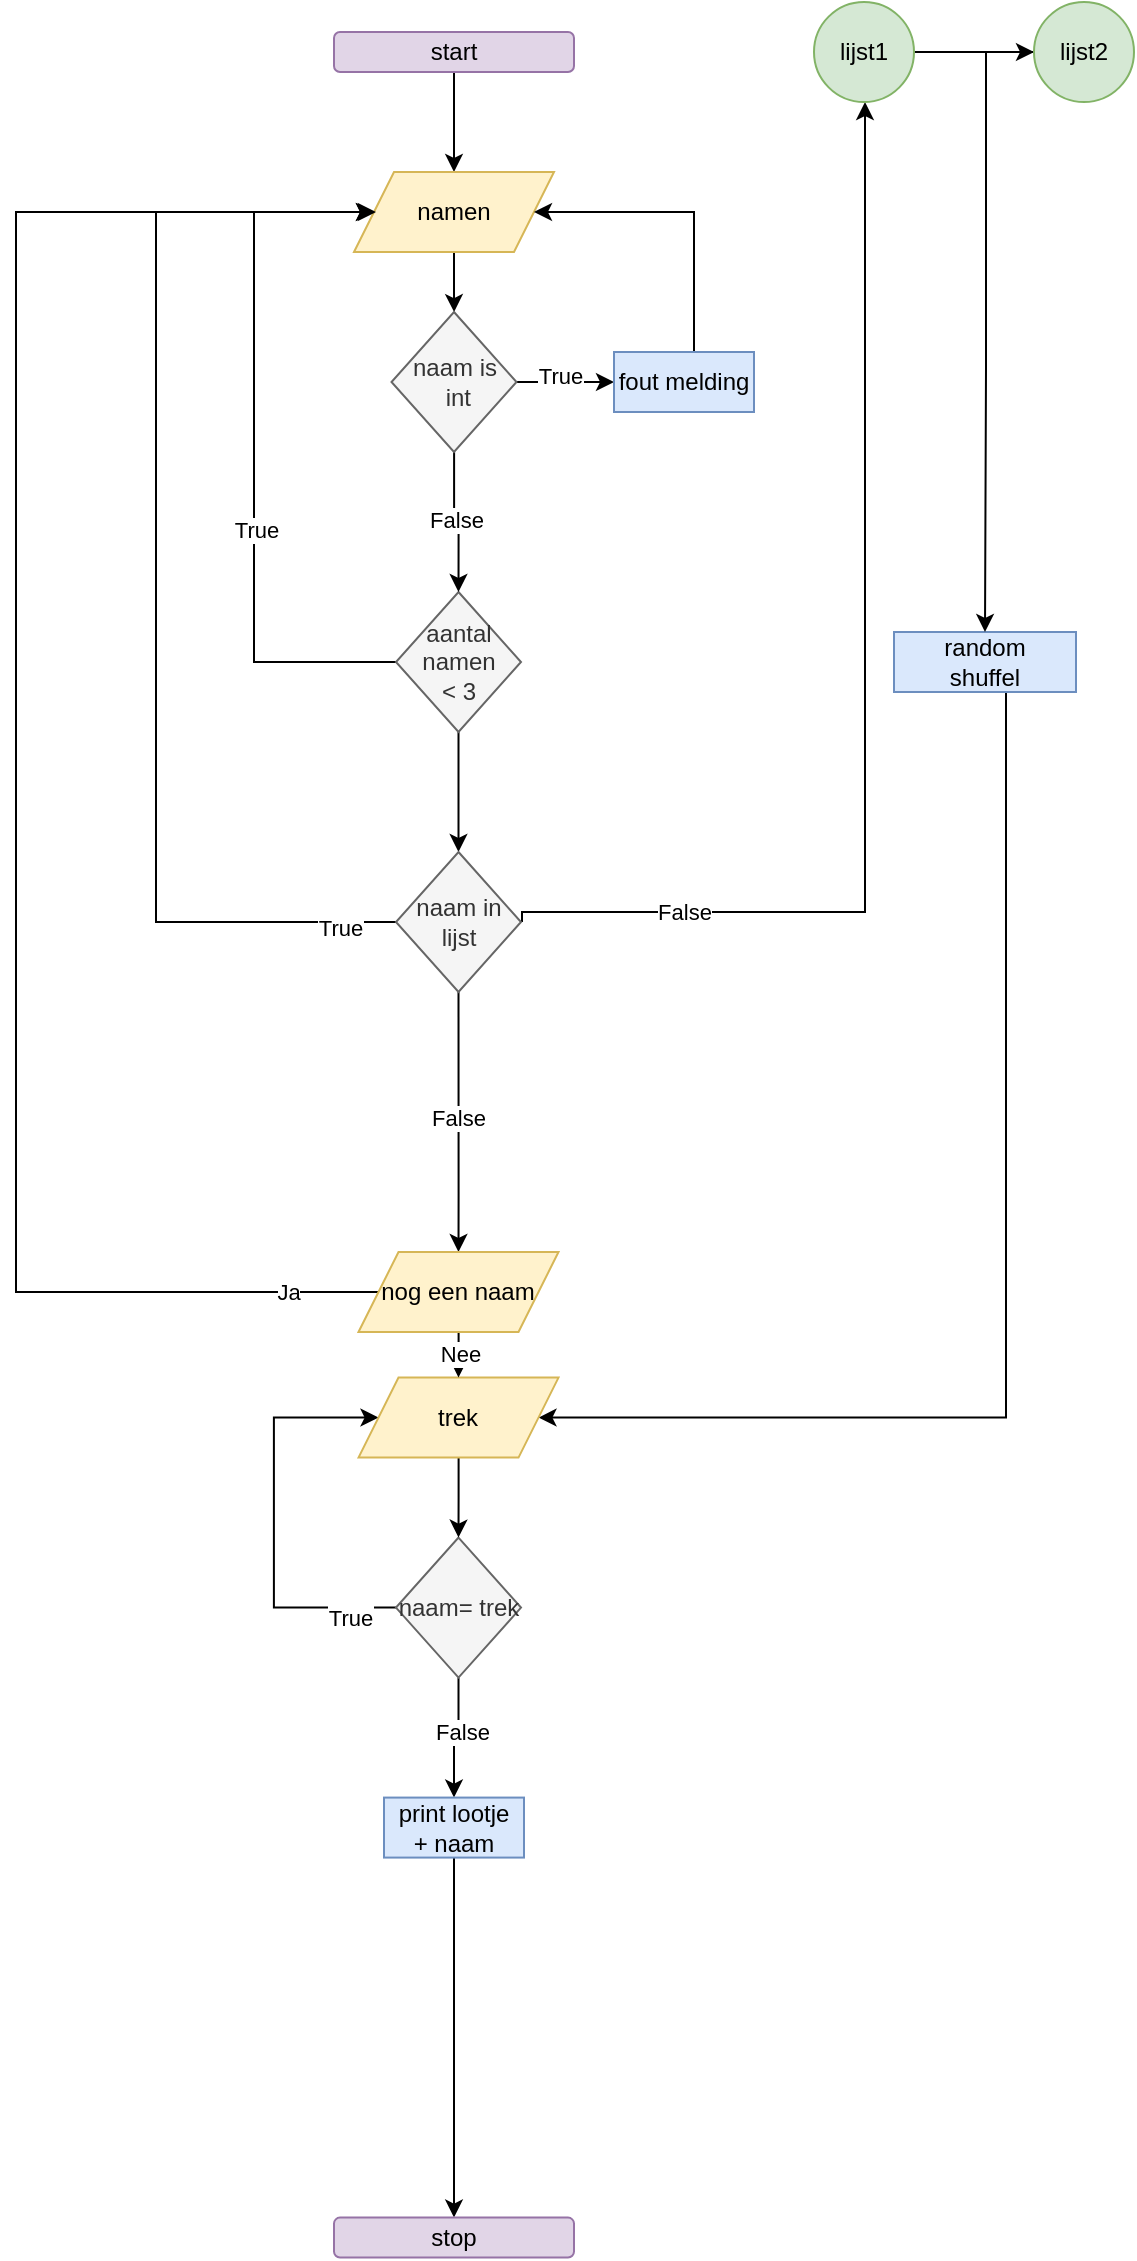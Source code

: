 <mxfile version="26.0.5">
  <diagram name="Pagina-1" id="k3vrXkIA9bV64kqaDmcU">
    <mxGraphModel dx="643" dy="347" grid="1" gridSize="10" guides="1" tooltips="1" connect="1" arrows="1" fold="1" page="1" pageScale="1" pageWidth="827" pageHeight="1169" math="0" shadow="0">
      <root>
        <mxCell id="0" />
        <mxCell id="1" parent="0" />
        <mxCell id="FBNQT48soNXiwn7uXMfq-3" style="edgeStyle=orthogonalEdgeStyle;rounded=0;orthogonalLoop=1;jettySize=auto;html=1;" parent="1" source="FBNQT48soNXiwn7uXMfq-1" target="FBNQT48soNXiwn7uXMfq-4" edge="1">
          <mxGeometry relative="1" as="geometry">
            <mxPoint x="380" y="260" as="targetPoint" />
          </mxGeometry>
        </mxCell>
        <mxCell id="FBNQT48soNXiwn7uXMfq-1" value="start" style="rounded=1;whiteSpace=wrap;html=1;fillColor=#e1d5e7;strokeColor=#9673a6;" parent="1" vertex="1">
          <mxGeometry x="320" y="180" width="120" height="20" as="geometry" />
        </mxCell>
        <mxCell id="FBNQT48soNXiwn7uXMfq-5" style="edgeStyle=orthogonalEdgeStyle;rounded=0;orthogonalLoop=1;jettySize=auto;html=1;" parent="1" source="FBNQT48soNXiwn7uXMfq-4" target="FBNQT48soNXiwn7uXMfq-24" edge="1">
          <mxGeometry relative="1" as="geometry">
            <mxPoint x="380" y="320" as="targetPoint" />
          </mxGeometry>
        </mxCell>
        <mxCell id="FBNQT48soNXiwn7uXMfq-4" value="namen" style="shape=parallelogram;perimeter=parallelogramPerimeter;whiteSpace=wrap;html=1;fixedSize=1;fillColor=#fff2cc;strokeColor=#d6b656;" parent="1" vertex="1">
          <mxGeometry x="330" y="250" width="100" height="40" as="geometry" />
        </mxCell>
        <mxCell id="FBNQT48soNXiwn7uXMfq-8" style="edgeStyle=orthogonalEdgeStyle;rounded=0;orthogonalLoop=1;jettySize=auto;html=1;entryX=0.5;entryY=1;entryDx=0;entryDy=0;exitX=1;exitY=0.5;exitDx=0;exitDy=0;" parent="1" edge="1">
          <mxGeometry relative="1" as="geometry">
            <mxPoint x="414" y="625" as="sourcePoint" />
            <mxPoint x="585.5" y="215" as="targetPoint" />
            <Array as="points">
              <mxPoint x="414.5" y="620" />
              <mxPoint x="585.5" y="620" />
            </Array>
          </mxGeometry>
        </mxCell>
        <mxCell id="FBNQT48soNXiwn7uXMfq-22" value="False" style="edgeLabel;html=1;align=center;verticalAlign=middle;resizable=0;points=[];" parent="FBNQT48soNXiwn7uXMfq-8" vertex="1" connectable="0">
          <mxGeometry x="-0.51" y="3" relative="1" as="geometry">
            <mxPoint x="-57" y="3" as="offset" />
          </mxGeometry>
        </mxCell>
        <mxCell id="FBNQT48soNXiwn7uXMfq-40" style="edgeStyle=orthogonalEdgeStyle;rounded=0;orthogonalLoop=1;jettySize=auto;html=1;entryX=0;entryY=0.5;entryDx=0;entryDy=0;" parent="1" source="FBNQT48soNXiwn7uXMfq-9" target="FBNQT48soNXiwn7uXMfq-4" edge="1">
          <mxGeometry relative="1" as="geometry">
            <Array as="points">
              <mxPoint x="280" y="495" />
              <mxPoint x="280" y="270" />
            </Array>
          </mxGeometry>
        </mxCell>
        <mxCell id="NdRPjQpu_pQKMl-yt1kw-2" value="True" style="edgeLabel;html=1;align=center;verticalAlign=middle;resizable=0;points=[];" vertex="1" connectable="0" parent="FBNQT48soNXiwn7uXMfq-40">
          <mxGeometry x="-0.227" y="-1" relative="1" as="geometry">
            <mxPoint as="offset" />
          </mxGeometry>
        </mxCell>
        <mxCell id="NdRPjQpu_pQKMl-yt1kw-8" style="edgeStyle=orthogonalEdgeStyle;rounded=0;orthogonalLoop=1;jettySize=auto;html=1;entryX=0.5;entryY=0;entryDx=0;entryDy=0;" edge="1" parent="1" source="FBNQT48soNXiwn7uXMfq-9" target="r_BC0qLnN4V1Snk0VYc_-1">
          <mxGeometry relative="1" as="geometry" />
        </mxCell>
        <mxCell id="FBNQT48soNXiwn7uXMfq-9" value="aantal namen&lt;div&gt;&amp;lt; 3&lt;/div&gt;" style="rhombus;whiteSpace=wrap;html=1;fillColor=#f5f5f5;fontColor=#333333;strokeColor=#666666;" parent="1" vertex="1">
          <mxGeometry x="351" y="460" width="62.5" height="70" as="geometry" />
        </mxCell>
        <mxCell id="FBNQT48soNXiwn7uXMfq-33" style="edgeStyle=orthogonalEdgeStyle;rounded=0;orthogonalLoop=1;jettySize=auto;html=1;" parent="1" source="FBNQT48soNXiwn7uXMfq-24" target="FBNQT48soNXiwn7uXMfq-28" edge="1">
          <mxGeometry relative="1" as="geometry" />
        </mxCell>
        <mxCell id="FBNQT48soNXiwn7uXMfq-35" value="True" style="edgeLabel;html=1;align=center;verticalAlign=middle;resizable=0;points=[];" parent="FBNQT48soNXiwn7uXMfq-33" vertex="1" connectable="0">
          <mxGeometry x="-0.117" y="3" relative="1" as="geometry">
            <mxPoint as="offset" />
          </mxGeometry>
        </mxCell>
        <mxCell id="FBNQT48soNXiwn7uXMfq-36" style="edgeStyle=orthogonalEdgeStyle;rounded=0;orthogonalLoop=1;jettySize=auto;html=1;entryX=0.5;entryY=0;entryDx=0;entryDy=0;" parent="1" source="FBNQT48soNXiwn7uXMfq-24" target="FBNQT48soNXiwn7uXMfq-9" edge="1">
          <mxGeometry relative="1" as="geometry" />
        </mxCell>
        <mxCell id="FBNQT48soNXiwn7uXMfq-37" value="False" style="edgeLabel;html=1;align=center;verticalAlign=middle;resizable=0;points=[];" parent="FBNQT48soNXiwn7uXMfq-36" vertex="1" connectable="0">
          <mxGeometry x="-0.021" y="1" relative="1" as="geometry">
            <mxPoint as="offset" />
          </mxGeometry>
        </mxCell>
        <mxCell id="FBNQT48soNXiwn7uXMfq-24" value="naam is&lt;div&gt;&amp;nbsp;int&lt;/div&gt;" style="rhombus;whiteSpace=wrap;html=1;fillColor=#f5f5f5;fontColor=#333333;strokeColor=#666666;" parent="1" vertex="1">
          <mxGeometry x="348.75" y="320" width="62.5" height="70" as="geometry" />
        </mxCell>
        <mxCell id="FBNQT48soNXiwn7uXMfq-34" style="edgeStyle=orthogonalEdgeStyle;rounded=0;orthogonalLoop=1;jettySize=auto;html=1;entryX=1;entryY=0.5;entryDx=0;entryDy=0;" parent="1" source="FBNQT48soNXiwn7uXMfq-28" target="FBNQT48soNXiwn7uXMfq-4" edge="1">
          <mxGeometry relative="1" as="geometry">
            <Array as="points">
              <mxPoint x="500" y="270" />
            </Array>
          </mxGeometry>
        </mxCell>
        <mxCell id="FBNQT48soNXiwn7uXMfq-28" value="fout melding" style="rounded=0;whiteSpace=wrap;html=1;fillColor=#dae8fc;strokeColor=#6c8ebf;" parent="1" vertex="1">
          <mxGeometry x="460" y="340" width="70" height="30" as="geometry" />
        </mxCell>
        <mxCell id="NdRPjQpu_pQKMl-yt1kw-5" style="edgeStyle=orthogonalEdgeStyle;rounded=0;orthogonalLoop=1;jettySize=auto;html=1;exitX=1;exitY=0.5;exitDx=0;exitDy=0;entryX=0;entryY=0.5;entryDx=0;entryDy=0;" edge="1" parent="1" source="FBNQT48soNXiwn7uXMfq-29" target="r_BC0qLnN4V1Snk0VYc_-3">
          <mxGeometry relative="1" as="geometry">
            <mxPoint x="620" y="190" as="targetPoint" />
          </mxGeometry>
        </mxCell>
        <mxCell id="FBNQT48soNXiwn7uXMfq-29" value="lijst1" style="ellipse;whiteSpace=wrap;html=1;aspect=fixed;fillColor=#d5e8d4;strokeColor=#82b366;" parent="1" vertex="1">
          <mxGeometry x="560" y="165" width="50" height="50" as="geometry" />
        </mxCell>
        <mxCell id="Gl5G8OVVk4Xc4y8MYBrU-4" style="edgeStyle=orthogonalEdgeStyle;rounded=0;orthogonalLoop=1;jettySize=auto;html=1;entryX=1;entryY=0.5;entryDx=0;entryDy=0;" parent="1" source="FBNQT48soNXiwn7uXMfq-43" target="FBNQT48soNXiwn7uXMfq-56" edge="1">
          <mxGeometry relative="1" as="geometry">
            <Array as="points">
              <mxPoint x="656" y="873" />
            </Array>
          </mxGeometry>
        </mxCell>
        <mxCell id="FBNQT48soNXiwn7uXMfq-43" value="random&lt;div&gt;shuffel&lt;/div&gt;" style="rounded=0;whiteSpace=wrap;html=1;fillColor=#dae8fc;strokeColor=#6c8ebf;" parent="1" vertex="1">
          <mxGeometry x="600" y="480" width="91" height="30" as="geometry" />
        </mxCell>
        <mxCell id="FBNQT48soNXiwn7uXMfq-57" style="edgeStyle=orthogonalEdgeStyle;rounded=0;orthogonalLoop=1;jettySize=auto;html=1;exitX=0.5;exitY=1;exitDx=0;exitDy=0;entryX=0.5;entryY=0;entryDx=0;entryDy=0;" parent="1" source="r_BC0qLnN4V1Snk0VYc_-1" target="NdRPjQpu_pQKMl-yt1kw-14" edge="1">
          <mxGeometry relative="1" as="geometry">
            <mxPoint x="390" y="645" as="sourcePoint" />
            <Array as="points">
              <mxPoint x="382" y="760" />
              <mxPoint x="382" y="760" />
            </Array>
          </mxGeometry>
        </mxCell>
        <mxCell id="NdRPjQpu_pQKMl-yt1kw-11" value="False" style="edgeLabel;html=1;align=center;verticalAlign=middle;resizable=0;points=[];" vertex="1" connectable="0" parent="FBNQT48soNXiwn7uXMfq-57">
          <mxGeometry x="0.26" y="2" relative="1" as="geometry">
            <mxPoint x="-3" y="-19" as="offset" />
          </mxGeometry>
        </mxCell>
        <mxCell id="Gl5G8OVVk4Xc4y8MYBrU-2" style="edgeStyle=orthogonalEdgeStyle;rounded=0;orthogonalLoop=1;jettySize=auto;html=1;entryX=0;entryY=0.5;entryDx=0;entryDy=0;" parent="1" source="FBNQT48soNXiwn7uXMfq-54" target="FBNQT48soNXiwn7uXMfq-56" edge="1">
          <mxGeometry relative="1" as="geometry">
            <Array as="points">
              <mxPoint x="289.95" y="967.79" />
              <mxPoint x="289.95" y="872.79" />
            </Array>
          </mxGeometry>
        </mxCell>
        <mxCell id="Gl5G8OVVk4Xc4y8MYBrU-3" value="True" style="edgeLabel;html=1;align=center;verticalAlign=middle;resizable=0;points=[];" parent="Gl5G8OVVk4Xc4y8MYBrU-2" vertex="1" connectable="0">
          <mxGeometry x="-0.78" y="5" relative="1" as="geometry">
            <mxPoint as="offset" />
          </mxGeometry>
        </mxCell>
        <mxCell id="NdRPjQpu_pQKMl-yt1kw-19" style="edgeStyle=orthogonalEdgeStyle;rounded=0;orthogonalLoop=1;jettySize=auto;html=1;entryX=0.5;entryY=0;entryDx=0;entryDy=0;" edge="1" parent="1" source="FBNQT48soNXiwn7uXMfq-54" target="Gl5G8OVVk4Xc4y8MYBrU-5">
          <mxGeometry relative="1" as="geometry" />
        </mxCell>
        <mxCell id="NdRPjQpu_pQKMl-yt1kw-20" value="False" style="edgeLabel;html=1;align=center;verticalAlign=middle;resizable=0;points=[];" vertex="1" connectable="0" parent="NdRPjQpu_pQKMl-yt1kw-19">
          <mxGeometry x="-0.146" y="1" relative="1" as="geometry">
            <mxPoint as="offset" />
          </mxGeometry>
        </mxCell>
        <mxCell id="FBNQT48soNXiwn7uXMfq-54" value="naam= trek" style="rhombus;whiteSpace=wrap;html=1;fillColor=#f5f5f5;fontColor=#333333;strokeColor=#666666;" parent="1" vertex="1">
          <mxGeometry x="351" y="932.79" width="62.5" height="70" as="geometry" />
        </mxCell>
        <mxCell id="Gl5G8OVVk4Xc4y8MYBrU-1" style="edgeStyle=orthogonalEdgeStyle;rounded=0;orthogonalLoop=1;jettySize=auto;html=1;" parent="1" source="FBNQT48soNXiwn7uXMfq-56" target="FBNQT48soNXiwn7uXMfq-54" edge="1">
          <mxGeometry relative="1" as="geometry" />
        </mxCell>
        <mxCell id="FBNQT48soNXiwn7uXMfq-56" value="trek" style="shape=parallelogram;perimeter=parallelogramPerimeter;whiteSpace=wrap;html=1;fixedSize=1;fillColor=#fff2cc;strokeColor=#d6b656;" parent="1" vertex="1">
          <mxGeometry x="332.25" y="852.79" width="100" height="40" as="geometry" />
        </mxCell>
        <mxCell id="Gl5G8OVVk4Xc4y8MYBrU-13" style="edgeStyle=orthogonalEdgeStyle;rounded=0;orthogonalLoop=1;jettySize=auto;html=1;entryX=0.5;entryY=0;entryDx=0;entryDy=0;" parent="1" source="Gl5G8OVVk4Xc4y8MYBrU-5" target="Gl5G8OVVk4Xc4y8MYBrU-16" edge="1">
          <mxGeometry relative="1" as="geometry">
            <mxPoint x="379.957" y="1132.839" as="targetPoint" />
          </mxGeometry>
        </mxCell>
        <mxCell id="Gl5G8OVVk4Xc4y8MYBrU-5" value="print&amp;nbsp;&lt;span style=&quot;background-color: transparent; color: light-dark(rgb(0, 0, 0), rgb(255, 255, 255));&quot;&gt;lootje&lt;/span&gt;&lt;div&gt;&lt;span style=&quot;background-color: transparent; color: light-dark(rgb(0, 0, 0), rgb(255, 255, 255));&quot;&gt;+ naam&lt;/span&gt;&lt;/div&gt;" style="rounded=0;whiteSpace=wrap;html=1;fillColor=#dae8fc;strokeColor=#6c8ebf;" parent="1" vertex="1">
          <mxGeometry x="345" y="1062.79" width="70" height="30" as="geometry" />
        </mxCell>
        <mxCell id="Gl5G8OVVk4Xc4y8MYBrU-16" value="stop" style="rounded=1;whiteSpace=wrap;html=1;fillColor=#e1d5e7;strokeColor=#9673a6;" parent="1" vertex="1">
          <mxGeometry x="320" y="1272.79" width="120" height="20" as="geometry" />
        </mxCell>
        <mxCell id="NdRPjQpu_pQKMl-yt1kw-9" style="edgeStyle=orthogonalEdgeStyle;rounded=0;orthogonalLoop=1;jettySize=auto;html=1;exitX=0;exitY=0.5;exitDx=0;exitDy=0;" edge="1" parent="1" source="r_BC0qLnN4V1Snk0VYc_-1" target="FBNQT48soNXiwn7uXMfq-4">
          <mxGeometry relative="1" as="geometry">
            <mxPoint x="230" y="260" as="targetPoint" />
            <mxPoint x="350" y="620" as="sourcePoint" />
            <Array as="points">
              <mxPoint x="231" y="625" />
              <mxPoint x="231" y="270" />
            </Array>
          </mxGeometry>
        </mxCell>
        <mxCell id="NdRPjQpu_pQKMl-yt1kw-10" value="True" style="edgeLabel;html=1;align=center;verticalAlign=middle;resizable=0;points=[];" vertex="1" connectable="0" parent="NdRPjQpu_pQKMl-yt1kw-9">
          <mxGeometry x="-0.904" y="3" relative="1" as="geometry">
            <mxPoint as="offset" />
          </mxGeometry>
        </mxCell>
        <mxCell id="r_BC0qLnN4V1Snk0VYc_-1" value="naam in lijst" style="rhombus;whiteSpace=wrap;html=1;fillColor=#f5f5f5;fontColor=#333333;strokeColor=#666666;" parent="1" vertex="1">
          <mxGeometry x="351" y="590" width="62.5" height="70" as="geometry" />
        </mxCell>
        <mxCell id="NdRPjQpu_pQKMl-yt1kw-7" style="edgeStyle=orthogonalEdgeStyle;rounded=0;orthogonalLoop=1;jettySize=auto;html=1;entryX=0.5;entryY=0;entryDx=0;entryDy=0;" edge="1" parent="1" source="r_BC0qLnN4V1Snk0VYc_-3" target="FBNQT48soNXiwn7uXMfq-43">
          <mxGeometry relative="1" as="geometry">
            <Array as="points">
              <mxPoint x="646" y="190" />
              <mxPoint x="646" y="348" />
            </Array>
          </mxGeometry>
        </mxCell>
        <mxCell id="r_BC0qLnN4V1Snk0VYc_-3" value="lijst2" style="ellipse;whiteSpace=wrap;html=1;aspect=fixed;fillColor=#d5e8d4;strokeColor=#82b366;" parent="1" vertex="1">
          <mxGeometry x="670" y="165" width="50" height="50" as="geometry" />
        </mxCell>
        <mxCell id="NdRPjQpu_pQKMl-yt1kw-15" style="edgeStyle=orthogonalEdgeStyle;rounded=0;orthogonalLoop=1;jettySize=auto;html=1;" edge="1" parent="1">
          <mxGeometry relative="1" as="geometry">
            <mxPoint x="340.978" y="270.043" as="targetPoint" />
            <mxPoint x="343.228" y="810.043" as="sourcePoint" />
            <Array as="points">
              <mxPoint x="161" y="810" />
              <mxPoint x="161" y="270" />
            </Array>
          </mxGeometry>
        </mxCell>
        <mxCell id="NdRPjQpu_pQKMl-yt1kw-22" value="Ja" style="edgeLabel;html=1;align=center;verticalAlign=middle;resizable=0;points=[];" vertex="1" connectable="0" parent="NdRPjQpu_pQKMl-yt1kw-15">
          <mxGeometry x="-0.898" relative="1" as="geometry">
            <mxPoint as="offset" />
          </mxGeometry>
        </mxCell>
        <mxCell id="NdRPjQpu_pQKMl-yt1kw-17" style="edgeStyle=orthogonalEdgeStyle;rounded=0;orthogonalLoop=1;jettySize=auto;html=1;entryX=0.5;entryY=0;entryDx=0;entryDy=0;" edge="1" parent="1" source="NdRPjQpu_pQKMl-yt1kw-14" target="FBNQT48soNXiwn7uXMfq-56">
          <mxGeometry relative="1" as="geometry" />
        </mxCell>
        <mxCell id="NdRPjQpu_pQKMl-yt1kw-23" value="Nee" style="edgeLabel;html=1;align=center;verticalAlign=middle;resizable=0;points=[];" vertex="1" connectable="0" parent="NdRPjQpu_pQKMl-yt1kw-17">
          <mxGeometry x="0.038" y="-2" relative="1" as="geometry">
            <mxPoint x="-2" as="offset" />
          </mxGeometry>
        </mxCell>
        <mxCell id="NdRPjQpu_pQKMl-yt1kw-14" value="nog een naam" style="shape=parallelogram;perimeter=parallelogramPerimeter;whiteSpace=wrap;html=1;fixedSize=1;fillColor=#fff2cc;strokeColor=#d6b656;" vertex="1" parent="1">
          <mxGeometry x="332.25" y="790" width="100" height="40" as="geometry" />
        </mxCell>
      </root>
    </mxGraphModel>
  </diagram>
</mxfile>
